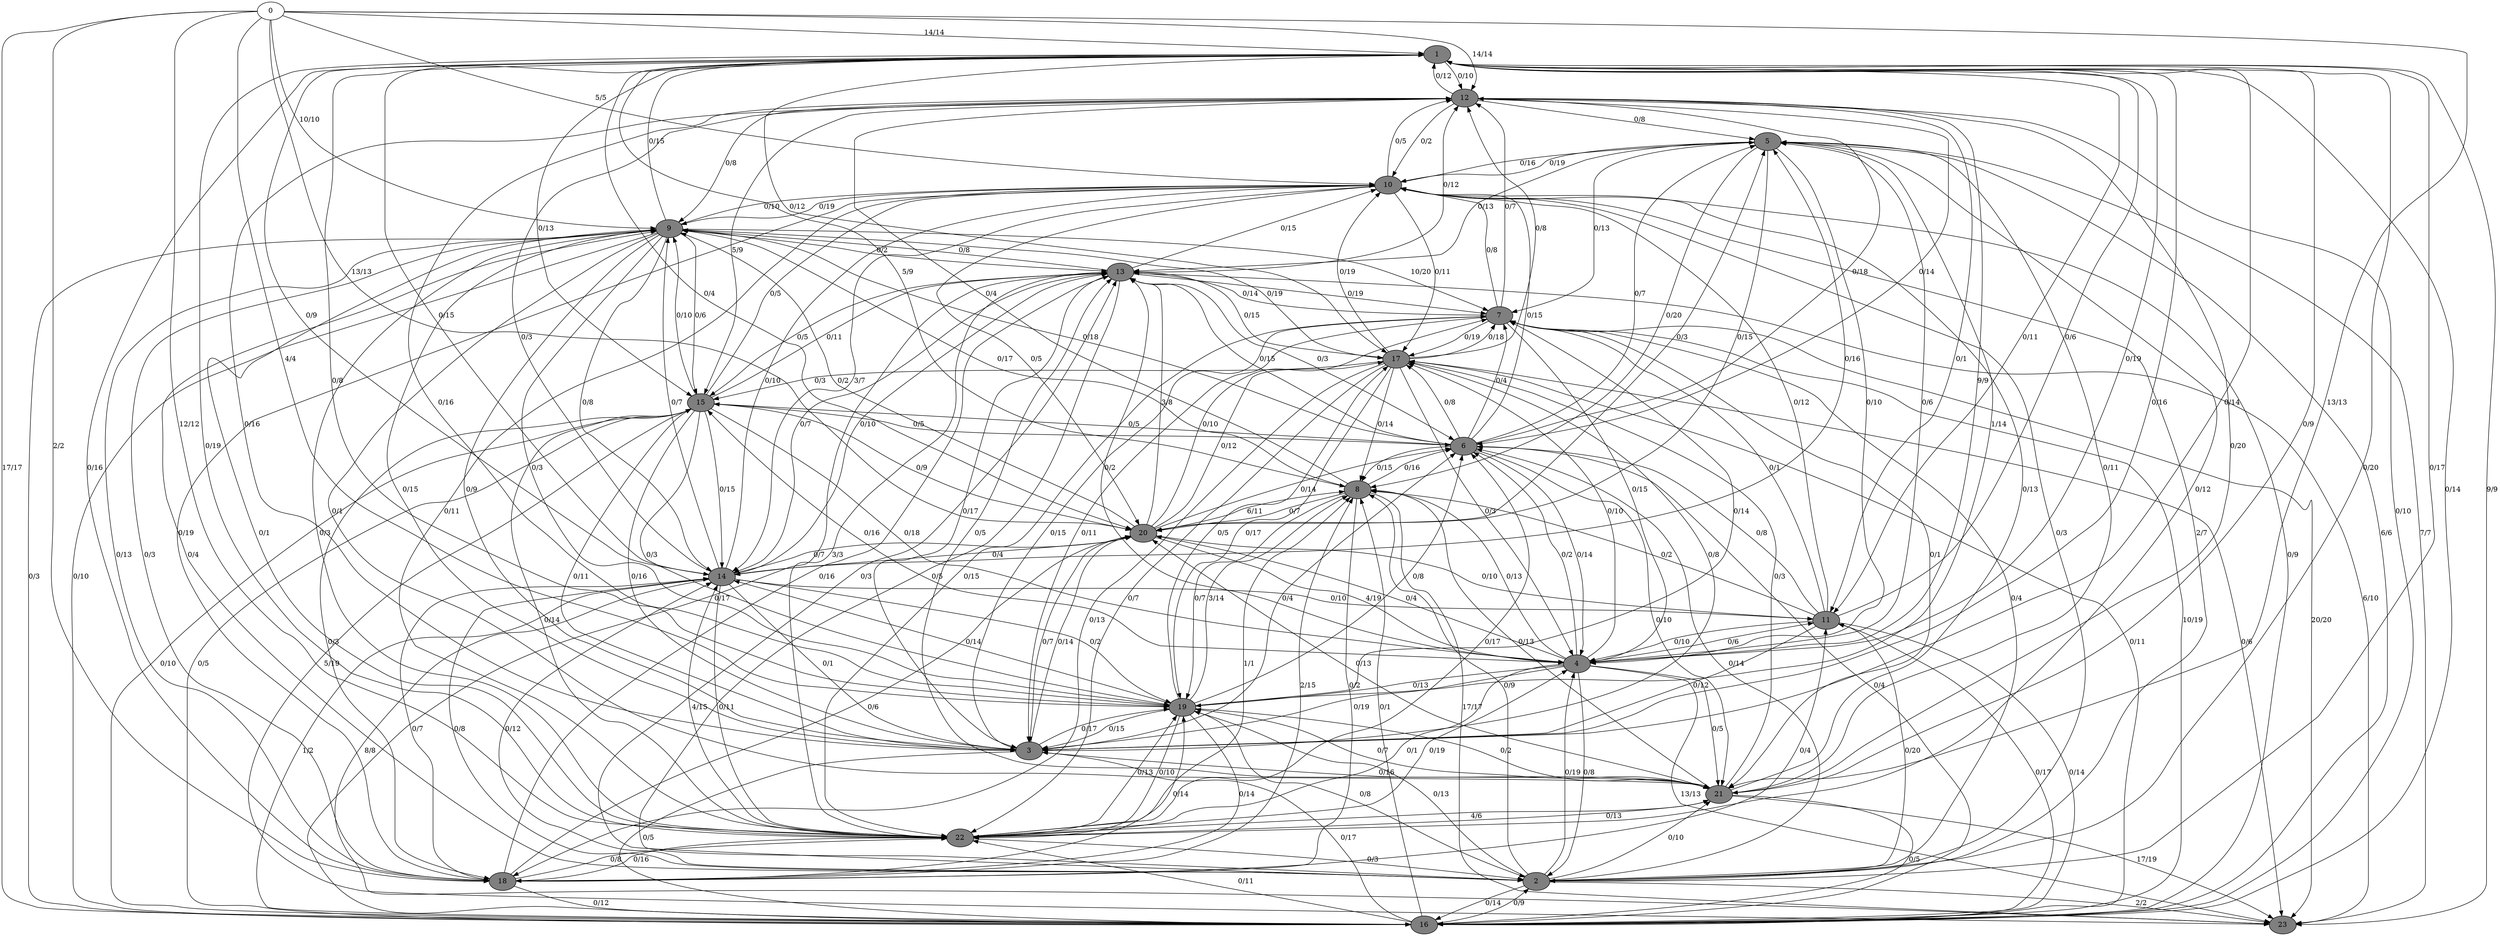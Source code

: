 digraph G {
	0[style=filled fillcolor=grey100];
	0->1[label ="14/14"] ;
	0->9[label ="10/10"] ;
	0->10[label ="5/5"] ;
	0->12[label ="14/14"] ;
	0->16[label ="17/17"] ;
	0->18[label ="2/2"] ;
	0->19[label ="4/4"] ;
	0->20[label ="13/13"] ;
	0->21[label ="13/13"] ;
	0->22[label ="12/12"] ;
	1[style=filled fillcolor=grey50];
	1->2[label ="0/17"] ;
	1->3[label ="0/16"] ;
	1->4[label ="0/19"] ;
	1->8[label ="5/9"] ;
	1->11[label ="0/11"] ;
	1->12[label ="0/10"] ;
	1->14[label ="0/15"] ;
	1->15[label ="0/13"] ;
	1->16[label ="0/14"] ;
	1->17[label ="0/12"] ;
	1->19[label ="0/8"] ;
	1->20[label ="0/4"] ;
	1->22[label ="0/19"] ;
	1->23[label ="9/9"] ;
	2[style=filled fillcolor=grey50];
	2->1[label ="0/20"] ;
	2->4[label ="0/19"] ;
	2->6[label ="0/14"] ;
	2->7[label ="0/4"] ;
	2->8[label ="0/9"] ;
	2->9[label ="0/4"] ;
	2->10[label ="0/3"] ;
	2->13[label ="0/3"] ;
	2->14[label ="0/12"] ;
	2->16[label ="0/14"] ;
	2->19[label ="0/13"] ;
	2->21[label ="0/10"] ;
	2->23[label ="2/2"] ;
	3[style=filled fillcolor=grey50];
	3->1[label ="0/14"] ;
	3->6[label ="0/4"] ;
	3->7[label ="0/15"] ;
	3->9[label ="0/15"] ;
	3->15[label ="0/11"] ;
	3->16[label ="0/5"] ;
	3->19[label ="0/17"] ;
	3->20[label ="0/14"] ;
	3->21[label ="0/16"] ;
	4[style=filled fillcolor=grey50];
	4->2[label ="0/8"] ;
	4->3[label ="0/19"] ;
	4->5[label ="0/6"] ;
	4->6[label ="0/2"] ;
	4->8[label ="0/13"] ;
	4->11[label ="0/6"] ;
	4->13[label ="0/2"] ;
	4->15[label ="0/16"] ;
	4->17[label ="0/10"] ;
	4->19[label ="0/13"] ;
	4->20[label ="0/4"] ;
	4->21[label ="0/5"] ;
	4->22[label ="0/1"] ;
	4->23[label ="13/13"] ;
	5[style=filled fillcolor=grey50];
	5->4[label ="0/10"] ;
	5->7[label ="0/13"] ;
	5->8[label ="0/20"] ;
	5->10[label ="0/19"] ;
	5->13[label ="0/13"] ;
	5->20[label ="0/15"] ;
	5->23[label ="7/7"] ;
	6[style=filled fillcolor=grey50];
	6->4[label ="0/14"] ;
	6->5[label ="0/7"] ;
	6->7[label ="0/4"] ;
	6->8[label ="0/15"] ;
	6->9[label ="0/18"] ;
	6->10[label ="0/15"] ;
	6->12[label ="0/18"] ;
	6->13[label ="0/15"] ;
	6->15[label ="0/5"] ;
	6->17[label ="0/8"] ;
	6->21[label ="0/10"] ;
	7[style=filled fillcolor=grey50];
	7->3[label ="0/11"] ;
	7->4[label ="0/15"] ;
	7->10[label ="0/8"] ;
	7->12[label ="0/7"] ;
	7->13[label ="0/14"] ;
	7->17[label ="0/19"] ;
	7->21[label ="0/1"] ;
	7->22[label ="0/15"] ;
	7->23[label ="20/20"] ;
	8[style=filled fillcolor=grey50];
	8->6[label ="0/16"] ;
	8->9[label ="0/17"] ;
	8->12[label ="0/4"] ;
	8->18[label ="0/2"] ;
	8->19[label ="0/7"] ;
	8->20[label ="0/7"] ;
	8->23[label ="17/17"] ;
	9[style=filled fillcolor=grey50];
	9->1[label ="0/15"] ;
	9->3[label ="0/9"] ;
	9->7[label ="10/20"] ;
	9->10[label ="0/10"] ;
	9->13[label ="0/2"] ;
	9->14[label ="0/8"] ;
	9->15[label ="0/6"] ;
	9->16[label ="0/10"] ;
	9->17[label ="0/19"] ;
	9->18[label ="0/13"] ;
	9->19[label ="0/3"] ;
	9->21[label ="0/1"] ;
	9->22[label ="0/3"] ;
	10[style=filled fillcolor=grey50];
	10->2[label ="2/7"] ;
	10->5[label ="0/16"] ;
	10->9[label ="0/19"] ;
	10->12[label ="0/5"] ;
	10->14[label ="3/7"] ;
	10->17[label ="0/11"] ;
	10->18[label ="0/19"] ;
	10->20[label ="0/5"] ;
	10->22[label ="0/11"] ;
	11[style=filled fillcolor=grey50];
	11->1[label ="0/6"] ;
	11->2[label ="0/20"] ;
	11->3[label ="0/12"] ;
	11->4[label ="0/10"] ;
	11->6[label ="0/8"] ;
	11->7[label ="0/1"] ;
	11->8[label ="0/2"] ;
	11->10[label ="0/12"] ;
	11->16[label ="0/14"] ;
	12[style=filled fillcolor=grey50];
	12->1[label ="0/12"] ;
	12->3[label ="0/16"] ;
	12->4[label ="9/9"] ;
	12->5[label ="0/8"] ;
	12->6[label ="0/14"] ;
	12->9[label ="0/8"] ;
	12->10[label ="0/2"] ;
	12->11[label ="0/1"] ;
	12->15[label ="5/9"] ;
	12->21[label ="0/20"] ;
	13[style=filled fillcolor=grey50];
	13->2[label ="0/5"] ;
	13->3[label ="0/17"] ;
	13->6[label ="0/3"] ;
	13->7[label ="0/19"] ;
	13->9[label ="0/8"] ;
	13->10[label ="0/15"] ;
	13->12[label ="0/12"] ;
	13->14[label ="0/7"] ;
	13->15[label ="0/5"] ;
	13->16[label ="0/17"] ;
	13->23[label ="6/10"] ;
	14[style=filled fillcolor=grey50];
	14->1[label ="0/9"] ;
	14->2[label ="0/8"] ;
	14->3[label ="0/1"] ;
	14->5[label ="0/16"] ;
	14->9[label ="0/7"] ;
	14->10[label ="0/10"] ;
	14->11[label ="0/10"] ;
	14->12[label ="0/3"] ;
	14->13[label ="0/10"] ;
	14->19[label ="0/2"] ;
	14->20[label ="0/7"] ;
	14->22[label ="0/11"] ;
	14->23[label ="8/8"] ;
	15[style=filled fillcolor=grey50];
	15->3[label ="0/16"] ;
	15->4[label ="0/18"] ;
	15->6[label ="0/5"] ;
	15->9[label ="0/10"] ;
	15->10[label ="0/5"] ;
	15->13[label ="0/11"] ;
	15->14[label ="0/15"] ;
	15->16[label ="0/10"] ;
	15->18[label ="0/3"] ;
	15->19[label ="0/3"] ;
	15->20[label ="0/9"] ;
	15->22[label ="0/14"] ;
	15->23[label ="5/19"] ;
	16[style=filled fillcolor=grey50];
	16->2[label ="0/9"] ;
	16->3[label ="0/17"] ;
	16->5[label ="6/6"] ;
	16->6[label ="0/4"] ;
	16->7[label ="10/19"] ;
	16->8[label ="0/1"] ;
	16->9[label ="0/3"] ;
	16->10[label ="0/9"] ;
	16->11[label ="0/17"] ;
	16->12[label ="0/10"] ;
	16->14[label ="1/2"] ;
	16->15[label ="0/5"] ;
	16->17[label ="0/11"] ;
	16->22[label ="0/11"] ;
	17[style=filled fillcolor=grey50];
	17->3[label ="0/8"] ;
	17->4[label ="0/3"] ;
	17->7[label ="0/18"] ;
	17->8[label ="0/14"] ;
	17->10[label ="0/19"] ;
	17->12[label ="0/8"] ;
	17->13[label ="0/15"] ;
	17->15[label ="0/3"] ;
	17->18[label ="0/13"] ;
	17->19[label ="0/17"] ;
	17->22[label ="0/7"] ;
	17->23[label ="0/6"] ;
	18[style=filled fillcolor=grey50];
	18->1[label ="0/16"] ;
	18->8[label ="2/15"] ;
	18->9[label ="0/3"] ;
	18->11[label ="0/4"] ;
	18->13[label ="0/16"] ;
	18->14[label ="0/7"] ;
	18->16[label ="0/12"] ;
	18->19[label ="0/14"] ;
	18->20[label ="0/6"] ;
	18->22[label ="0/8"] ;
	19[style=filled fillcolor=grey50];
	19->2[label ="0/8"] ;
	19->3[label ="0/15"] ;
	19->5[label ="1/14"] ;
	19->6[label ="0/8"] ;
	19->7[label ="0/14"] ;
	19->8[label ="3/14"] ;
	19->12[label ="0/16"] ;
	19->14[label ="0/14"] ;
	19->17[label ="0/5"] ;
	19->18[label ="0/14"] ;
	19->21[label ="0/2"] ;
	19->22[label ="0/10"] ;
	20[style=filled fillcolor=grey50];
	20->3[label ="0/7"] ;
	20->4[label ="4/19"] ;
	20->5[label ="0/3"] ;
	20->6[label ="0/14"] ;
	20->7[label ="0/10"] ;
	20->8[label ="6/11"] ;
	20->9[label ="0/2"] ;
	20->11[label ="0/10"] ;
	20->13[label ="3/8"] ;
	20->14[label ="0/4"] ;
	20->17[label ="0/12"] ;
	21[style=filled fillcolor=grey50];
	21->1[label ="0/9"] ;
	21->5[label ="0/11"] ;
	21->8[label ="0/13"] ;
	21->10[label ="0/13"] ;
	21->13[label ="0/5"] ;
	21->16[label ="0/5"] ;
	21->17[label ="0/3"] ;
	21->19[label ="0/7"] ;
	21->20[label ="0/13"] ;
	21->22[label ="0/13"] ;
	21->23[label ="17/19"] ;
	22[style=filled fillcolor=grey50];
	22->2[label ="0/3"] ;
	22->4[label ="0/19"] ;
	22->5[label ="0/12"] ;
	22->6[label ="0/17"] ;
	22->8[label ="1/1"] ;
	22->9[label ="0/1"] ;
	22->13[label ="3/3"] ;
	22->14[label ="4/15"] ;
	22->18[label ="0/16"] ;
	22->19[label ="0/13"] ;
	22->21[label ="4/6"] ;
	23[style=filled fillcolor=grey50];
}
